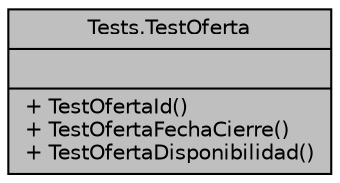 digraph "Tests.TestOferta"
{
 // INTERACTIVE_SVG=YES
 // LATEX_PDF_SIZE
  edge [fontname="Helvetica",fontsize="10",labelfontname="Helvetica",labelfontsize="10"];
  node [fontname="Helvetica",fontsize="10",shape=record];
  Node1 [label="{Tests.TestOferta\n||+ TestOfertaId()\l+ TestOfertaFechaCierre()\l+ TestOfertaDisponibilidad()\l}",height=0.2,width=0.4,color="black", fillcolor="grey75", style="filled", fontcolor="black",tooltip=" "];
}
